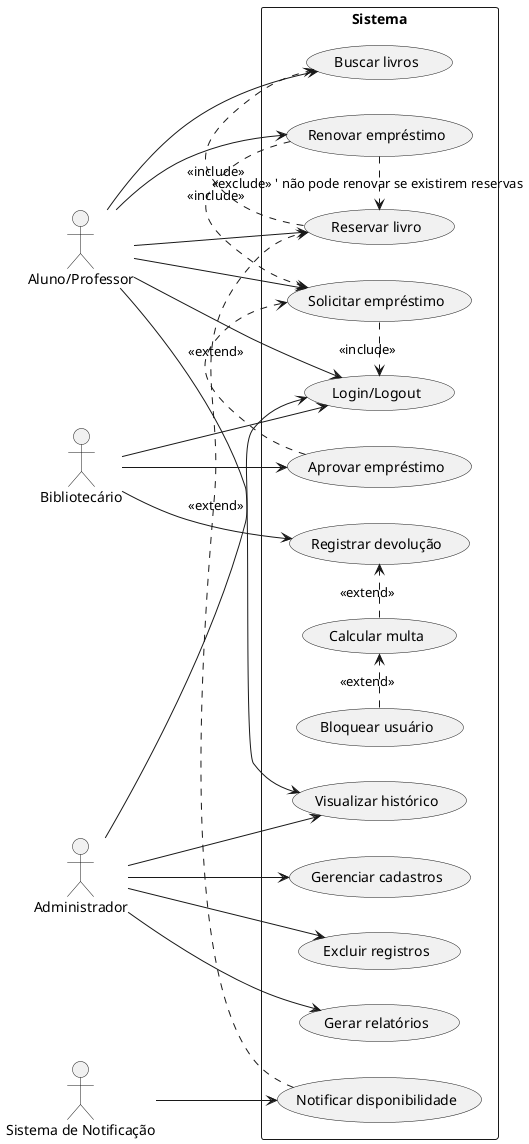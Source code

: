 @startuml
left to right direction
actor "Aluno/Professor" as Aluno
actor "Bibliotecário" as Bibliotecario
actor "Administrador" as Admin
actor "Sistema de Notificação" as Notifier

rectangle Sistema {
  (Login/Logout) as Login
  (Buscar livros) as Buscar
  (Reservar livro) as Reservar
  (Notificar disponibilidade) as Notificar
  (Solicitar empréstimo) as Solicitar
  (Aprovar empréstimo) as Aprovar
  (Registrar devolução) as Devolver
  (Calcular multa) as Multar
  (Bloquear usuário) as Bloquear
  (Renovar empréstimo) as Renovar
  (Gerar relatórios) as Relatorios
  (Gerenciar cadastros) as Cadastros
  (Excluir registros) as Excluir
  (Visualizar histórico) as Historico
}

' Relações principais
Aluno --> Login
Aluno --> Buscar
Aluno --> Reservar
Aluno --> Solicitar
Aluno --> Renovar
Aluno --> Historico

Bibliotecario --> Login
Bibliotecario --> Aprovar
Bibliotecario --> Devolver

Admin --> Login
Admin --> Cadastros
Admin --> Excluir
Admin --> Relatorios
Admin --> Historico

Notifier --> Notificar

' Dependências e relacionamentos
Solicitar .> Login : <<include>>
Aprovar .> Solicitar : <<extend>>
Reservar .> Buscar : <<include>>
Notificar .> Reservar : <<extend>>
Multar .> Devolver : <<extend>>
Bloquear .> Multar : <<extend>>
Renovar .> Solicitar : <<include>>
Renovar .> Reservar : <<exclude>> ' não pode renovar se existirem reservas

@enduml